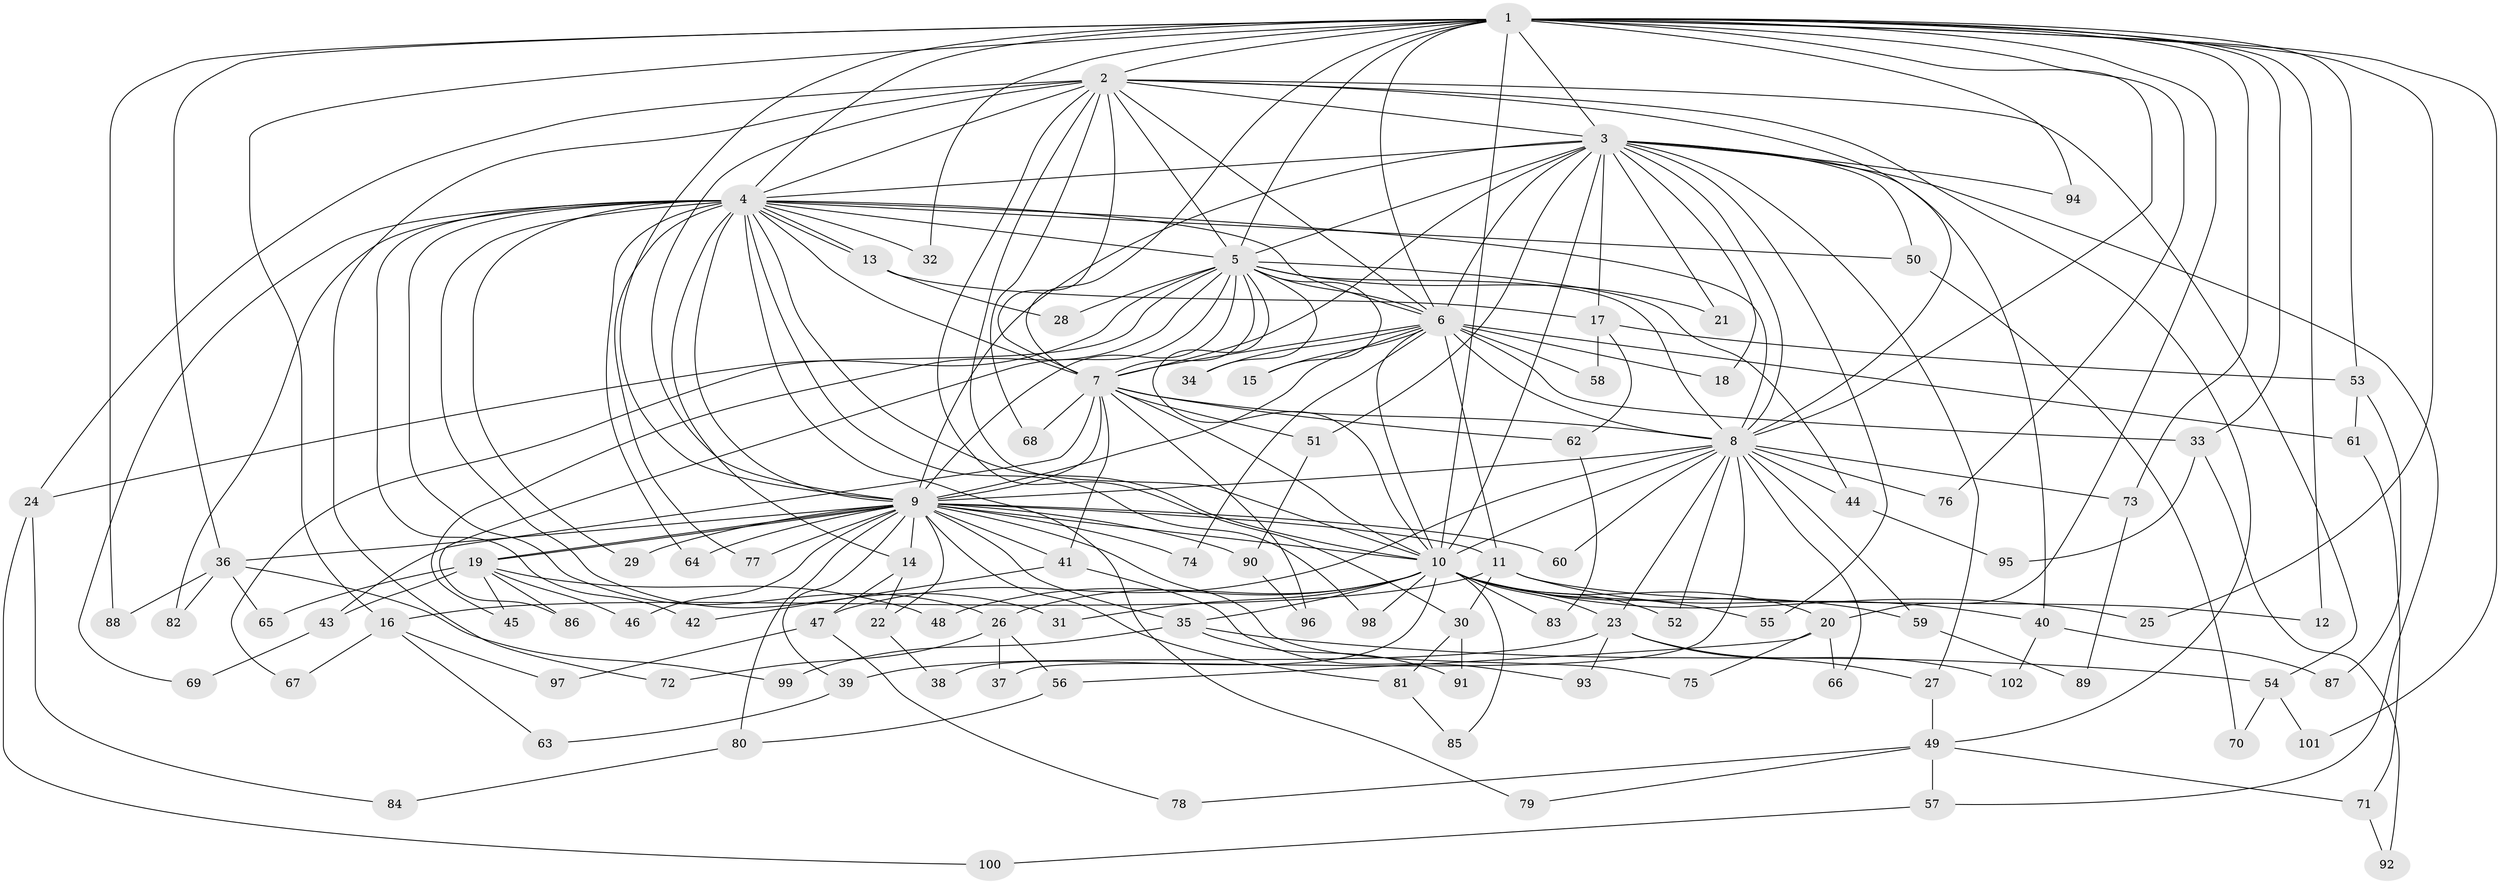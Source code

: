 // coarse degree distribution, {20: 0.024390243902439025, 6: 0.12195121951219512, 13: 0.04878048780487805, 17: 0.04878048780487805, 2: 0.17073170731707318, 14: 0.024390243902439025, 4: 0.12195121951219512, 5: 0.1951219512195122, 7: 0.024390243902439025, 3: 0.14634146341463414, 12: 0.024390243902439025, 15: 0.024390243902439025, 22: 0.024390243902439025}
// Generated by graph-tools (version 1.1) at 2025/36/03/04/25 23:36:24]
// undirected, 102 vertices, 229 edges
graph export_dot {
  node [color=gray90,style=filled];
  1;
  2;
  3;
  4;
  5;
  6;
  7;
  8;
  9;
  10;
  11;
  12;
  13;
  14;
  15;
  16;
  17;
  18;
  19;
  20;
  21;
  22;
  23;
  24;
  25;
  26;
  27;
  28;
  29;
  30;
  31;
  32;
  33;
  34;
  35;
  36;
  37;
  38;
  39;
  40;
  41;
  42;
  43;
  44;
  45;
  46;
  47;
  48;
  49;
  50;
  51;
  52;
  53;
  54;
  55;
  56;
  57;
  58;
  59;
  60;
  61;
  62;
  63;
  64;
  65;
  66;
  67;
  68;
  69;
  70;
  71;
  72;
  73;
  74;
  75;
  76;
  77;
  78;
  79;
  80;
  81;
  82;
  83;
  84;
  85;
  86;
  87;
  88;
  89;
  90;
  91;
  92;
  93;
  94;
  95;
  96;
  97;
  98;
  99;
  100;
  101;
  102;
  1 -- 2;
  1 -- 3;
  1 -- 4;
  1 -- 5;
  1 -- 6;
  1 -- 7;
  1 -- 8;
  1 -- 9;
  1 -- 10;
  1 -- 12;
  1 -- 16;
  1 -- 20;
  1 -- 25;
  1 -- 32;
  1 -- 33;
  1 -- 36;
  1 -- 53;
  1 -- 73;
  1 -- 76;
  1 -- 88;
  1 -- 94;
  1 -- 101;
  2 -- 3;
  2 -- 4;
  2 -- 5;
  2 -- 6;
  2 -- 7;
  2 -- 8;
  2 -- 9;
  2 -- 10;
  2 -- 24;
  2 -- 30;
  2 -- 49;
  2 -- 54;
  2 -- 68;
  2 -- 72;
  3 -- 4;
  3 -- 5;
  3 -- 6;
  3 -- 7;
  3 -- 8;
  3 -- 9;
  3 -- 10;
  3 -- 17;
  3 -- 18;
  3 -- 21;
  3 -- 27;
  3 -- 40;
  3 -- 50;
  3 -- 51;
  3 -- 55;
  3 -- 57;
  3 -- 94;
  4 -- 5;
  4 -- 6;
  4 -- 7;
  4 -- 8;
  4 -- 9;
  4 -- 10;
  4 -- 13;
  4 -- 13;
  4 -- 14;
  4 -- 26;
  4 -- 29;
  4 -- 31;
  4 -- 32;
  4 -- 42;
  4 -- 50;
  4 -- 64;
  4 -- 69;
  4 -- 77;
  4 -- 79;
  4 -- 82;
  4 -- 98;
  5 -- 6;
  5 -- 7;
  5 -- 8;
  5 -- 9;
  5 -- 10;
  5 -- 15;
  5 -- 21;
  5 -- 24;
  5 -- 28;
  5 -- 34;
  5 -- 44;
  5 -- 45;
  5 -- 67;
  5 -- 86;
  6 -- 7;
  6 -- 8;
  6 -- 9;
  6 -- 10;
  6 -- 11;
  6 -- 15;
  6 -- 18;
  6 -- 33;
  6 -- 34;
  6 -- 58;
  6 -- 61;
  6 -- 74;
  7 -- 8;
  7 -- 9;
  7 -- 10;
  7 -- 41;
  7 -- 43;
  7 -- 51;
  7 -- 62;
  7 -- 68;
  7 -- 96;
  8 -- 9;
  8 -- 10;
  8 -- 23;
  8 -- 37;
  8 -- 44;
  8 -- 47;
  8 -- 52;
  8 -- 59;
  8 -- 60;
  8 -- 66;
  8 -- 73;
  8 -- 76;
  9 -- 10;
  9 -- 11;
  9 -- 14;
  9 -- 19;
  9 -- 19;
  9 -- 22;
  9 -- 29;
  9 -- 35;
  9 -- 36;
  9 -- 39;
  9 -- 41;
  9 -- 46;
  9 -- 60;
  9 -- 64;
  9 -- 74;
  9 -- 75;
  9 -- 77;
  9 -- 80;
  9 -- 81;
  9 -- 90;
  10 -- 20;
  10 -- 23;
  10 -- 25;
  10 -- 26;
  10 -- 31;
  10 -- 35;
  10 -- 38;
  10 -- 48;
  10 -- 52;
  10 -- 55;
  10 -- 59;
  10 -- 83;
  10 -- 85;
  10 -- 98;
  11 -- 12;
  11 -- 16;
  11 -- 30;
  11 -- 40;
  13 -- 17;
  13 -- 28;
  14 -- 22;
  14 -- 47;
  16 -- 63;
  16 -- 67;
  16 -- 97;
  17 -- 53;
  17 -- 58;
  17 -- 62;
  19 -- 43;
  19 -- 45;
  19 -- 46;
  19 -- 48;
  19 -- 65;
  19 -- 86;
  20 -- 56;
  20 -- 66;
  20 -- 75;
  22 -- 38;
  23 -- 27;
  23 -- 39;
  23 -- 93;
  23 -- 102;
  24 -- 84;
  24 -- 100;
  26 -- 37;
  26 -- 56;
  26 -- 72;
  27 -- 49;
  30 -- 81;
  30 -- 91;
  33 -- 92;
  33 -- 95;
  35 -- 54;
  35 -- 91;
  35 -- 99;
  36 -- 65;
  36 -- 82;
  36 -- 88;
  36 -- 99;
  39 -- 63;
  40 -- 87;
  40 -- 102;
  41 -- 42;
  41 -- 93;
  43 -- 69;
  44 -- 95;
  47 -- 78;
  47 -- 97;
  49 -- 57;
  49 -- 71;
  49 -- 78;
  49 -- 79;
  50 -- 70;
  51 -- 90;
  53 -- 61;
  53 -- 87;
  54 -- 70;
  54 -- 101;
  56 -- 80;
  57 -- 100;
  59 -- 89;
  61 -- 71;
  62 -- 83;
  71 -- 92;
  73 -- 89;
  80 -- 84;
  81 -- 85;
  90 -- 96;
}

